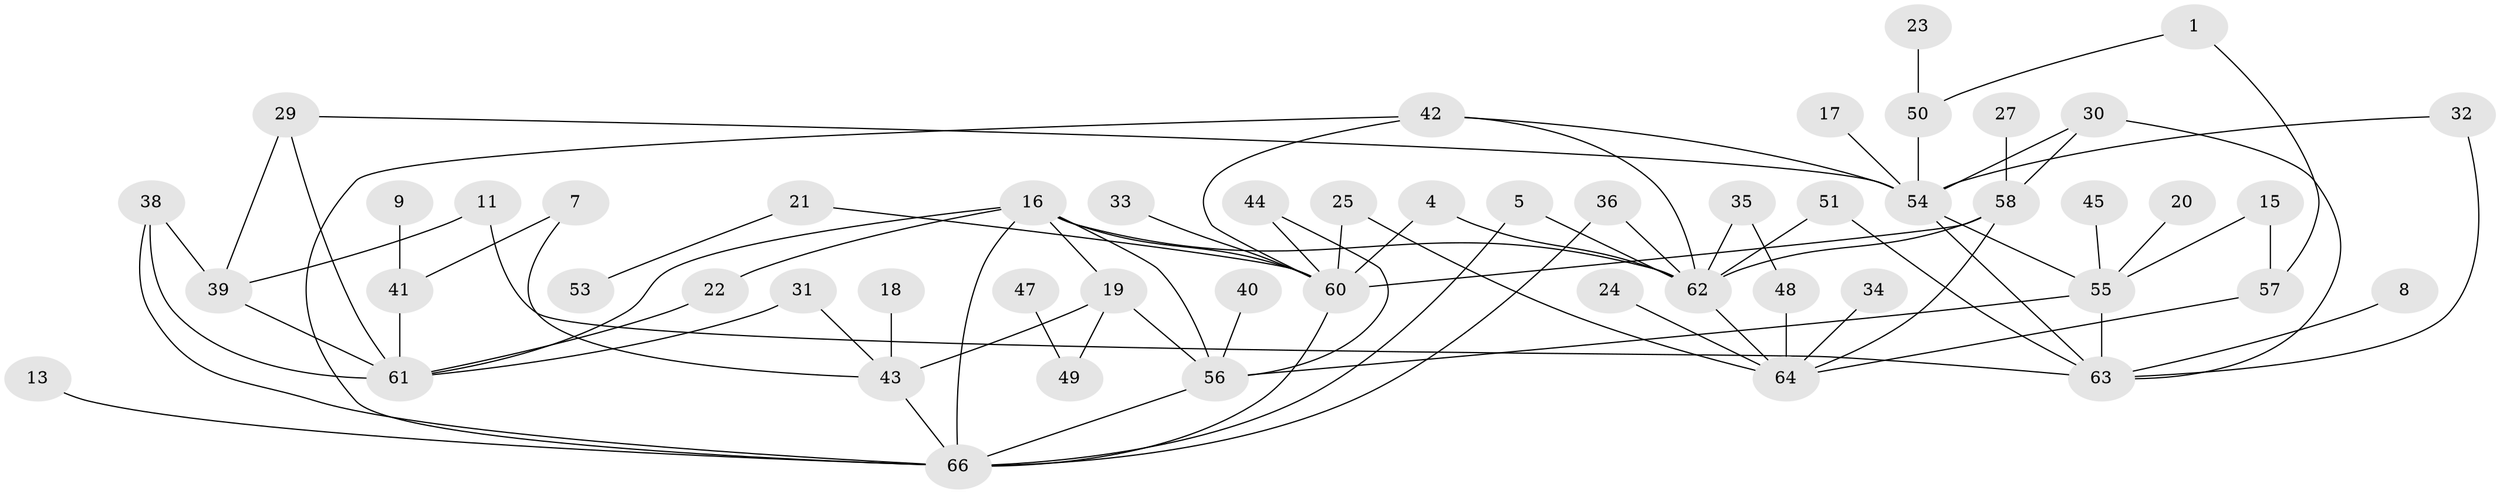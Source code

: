 // original degree distribution, {2: 0.2878787878787879, 0: 0.09848484848484848, 1: 0.21212121212121213, 3: 0.21212121212121213, 5: 0.05303030303030303, 6: 0.015151515151515152, 4: 0.11363636363636363, 7: 0.007575757575757576}
// Generated by graph-tools (version 1.1) at 2025/49/03/09/25 03:49:06]
// undirected, 53 vertices, 82 edges
graph export_dot {
graph [start="1"]
  node [color=gray90,style=filled];
  1;
  4;
  5;
  7;
  8;
  9;
  11;
  13;
  15;
  16;
  17;
  18;
  19;
  20;
  21;
  22;
  23;
  24;
  25;
  27;
  29;
  30;
  31;
  32;
  33;
  34;
  35;
  36;
  38;
  39;
  40;
  41;
  42;
  43;
  44;
  45;
  47;
  48;
  49;
  50;
  51;
  53;
  54;
  55;
  56;
  57;
  58;
  60;
  61;
  62;
  63;
  64;
  66;
  1 -- 50 [weight=1.0];
  1 -- 57 [weight=1.0];
  4 -- 60 [weight=1.0];
  4 -- 62 [weight=1.0];
  5 -- 62 [weight=1.0];
  5 -- 66 [weight=1.0];
  7 -- 41 [weight=1.0];
  7 -- 43 [weight=1.0];
  8 -- 63 [weight=1.0];
  9 -- 41 [weight=1.0];
  11 -- 39 [weight=1.0];
  11 -- 63 [weight=1.0];
  13 -- 66 [weight=1.0];
  15 -- 55 [weight=1.0];
  15 -- 57 [weight=1.0];
  16 -- 19 [weight=1.0];
  16 -- 22 [weight=1.0];
  16 -- 56 [weight=1.0];
  16 -- 60 [weight=1.0];
  16 -- 61 [weight=1.0];
  16 -- 62 [weight=1.0];
  16 -- 66 [weight=1.0];
  17 -- 54 [weight=1.0];
  18 -- 43 [weight=1.0];
  19 -- 43 [weight=1.0];
  19 -- 49 [weight=1.0];
  19 -- 56 [weight=1.0];
  20 -- 55 [weight=1.0];
  21 -- 53 [weight=1.0];
  21 -- 60 [weight=1.0];
  22 -- 61 [weight=1.0];
  23 -- 50 [weight=1.0];
  24 -- 64 [weight=1.0];
  25 -- 60 [weight=1.0];
  25 -- 64 [weight=1.0];
  27 -- 58 [weight=1.0];
  29 -- 39 [weight=1.0];
  29 -- 54 [weight=1.0];
  29 -- 61 [weight=1.0];
  30 -- 54 [weight=1.0];
  30 -- 58 [weight=1.0];
  30 -- 63 [weight=1.0];
  31 -- 43 [weight=1.0];
  31 -- 61 [weight=1.0];
  32 -- 54 [weight=1.0];
  32 -- 63 [weight=1.0];
  33 -- 60 [weight=1.0];
  34 -- 64 [weight=1.0];
  35 -- 48 [weight=1.0];
  35 -- 62 [weight=1.0];
  36 -- 62 [weight=1.0];
  36 -- 66 [weight=1.0];
  38 -- 39 [weight=1.0];
  38 -- 61 [weight=1.0];
  38 -- 66 [weight=1.0];
  39 -- 61 [weight=2.0];
  40 -- 56 [weight=1.0];
  41 -- 61 [weight=1.0];
  42 -- 54 [weight=1.0];
  42 -- 60 [weight=1.0];
  42 -- 62 [weight=1.0];
  42 -- 66 [weight=1.0];
  43 -- 66 [weight=1.0];
  44 -- 56 [weight=1.0];
  44 -- 60 [weight=1.0];
  45 -- 55 [weight=1.0];
  47 -- 49 [weight=1.0];
  48 -- 64 [weight=1.0];
  50 -- 54 [weight=1.0];
  51 -- 62 [weight=1.0];
  51 -- 63 [weight=1.0];
  54 -- 55 [weight=1.0];
  54 -- 63 [weight=1.0];
  55 -- 56 [weight=1.0];
  55 -- 63 [weight=1.0];
  56 -- 66 [weight=1.0];
  57 -- 64 [weight=1.0];
  58 -- 60 [weight=1.0];
  58 -- 62 [weight=1.0];
  58 -- 64 [weight=1.0];
  60 -- 66 [weight=1.0];
  62 -- 64 [weight=1.0];
}
